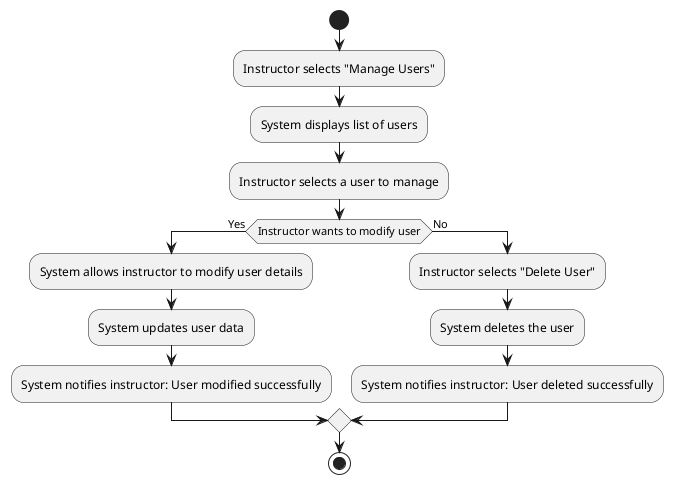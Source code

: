 @startuml
start
:Instructor selects "Manage Users";
:System displays list of users;
:Instructor selects a user to manage;
if (Instructor wants to modify user) then (Yes)
  :System allows instructor to modify user details;
  :System updates user data;
  :System notifies instructor: User modified successfully;
else (No)
  :Instructor selects "Delete User";
  :System deletes the user;
  :System notifies instructor: User deleted successfully;
endif
stop
@enduml

